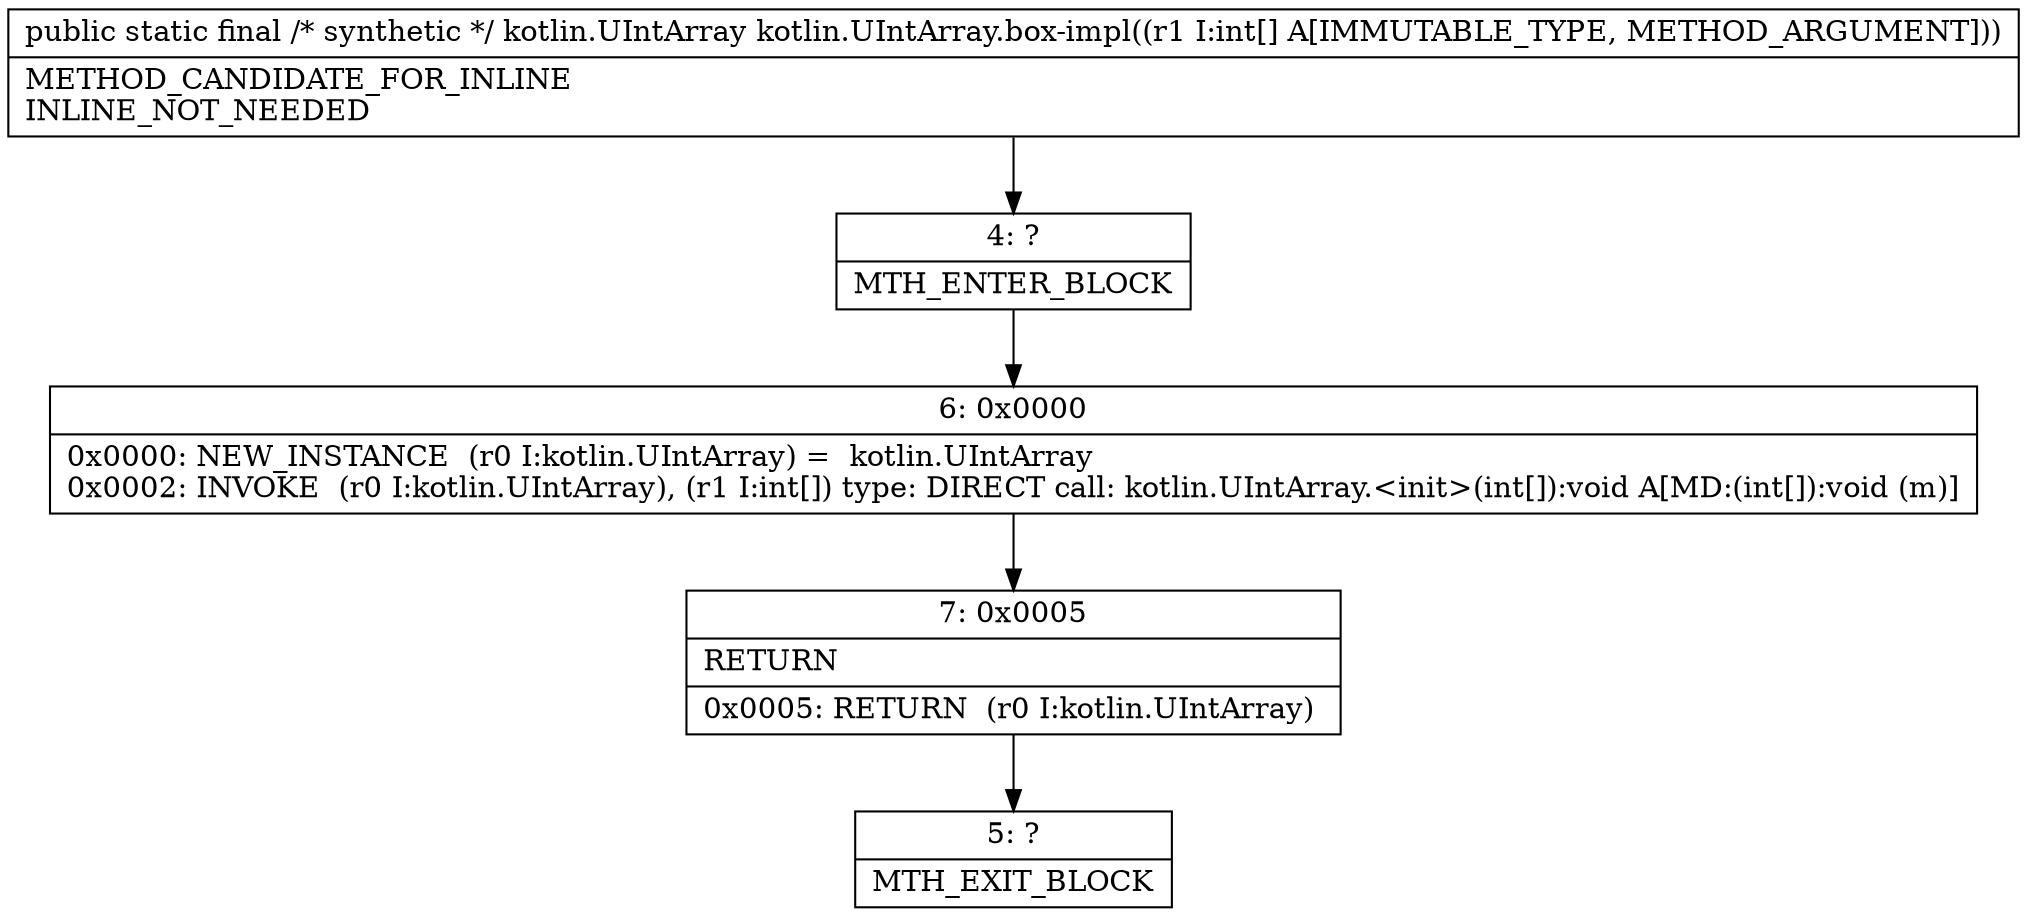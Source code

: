 digraph "CFG forkotlin.UIntArray.box\-impl([I)Lkotlin\/UIntArray;" {
Node_4 [shape=record,label="{4\:\ ?|MTH_ENTER_BLOCK\l}"];
Node_6 [shape=record,label="{6\:\ 0x0000|0x0000: NEW_INSTANCE  (r0 I:kotlin.UIntArray) =  kotlin.UIntArray \l0x0002: INVOKE  (r0 I:kotlin.UIntArray), (r1 I:int[]) type: DIRECT call: kotlin.UIntArray.\<init\>(int[]):void A[MD:(int[]):void (m)]\l}"];
Node_7 [shape=record,label="{7\:\ 0x0005|RETURN\l|0x0005: RETURN  (r0 I:kotlin.UIntArray) \l}"];
Node_5 [shape=record,label="{5\:\ ?|MTH_EXIT_BLOCK\l}"];
MethodNode[shape=record,label="{public static final \/* synthetic *\/ kotlin.UIntArray kotlin.UIntArray.box\-impl((r1 I:int[] A[IMMUTABLE_TYPE, METHOD_ARGUMENT]))  | METHOD_CANDIDATE_FOR_INLINE\lINLINE_NOT_NEEDED\l}"];
MethodNode -> Node_4;Node_4 -> Node_6;
Node_6 -> Node_7;
Node_7 -> Node_5;
}


